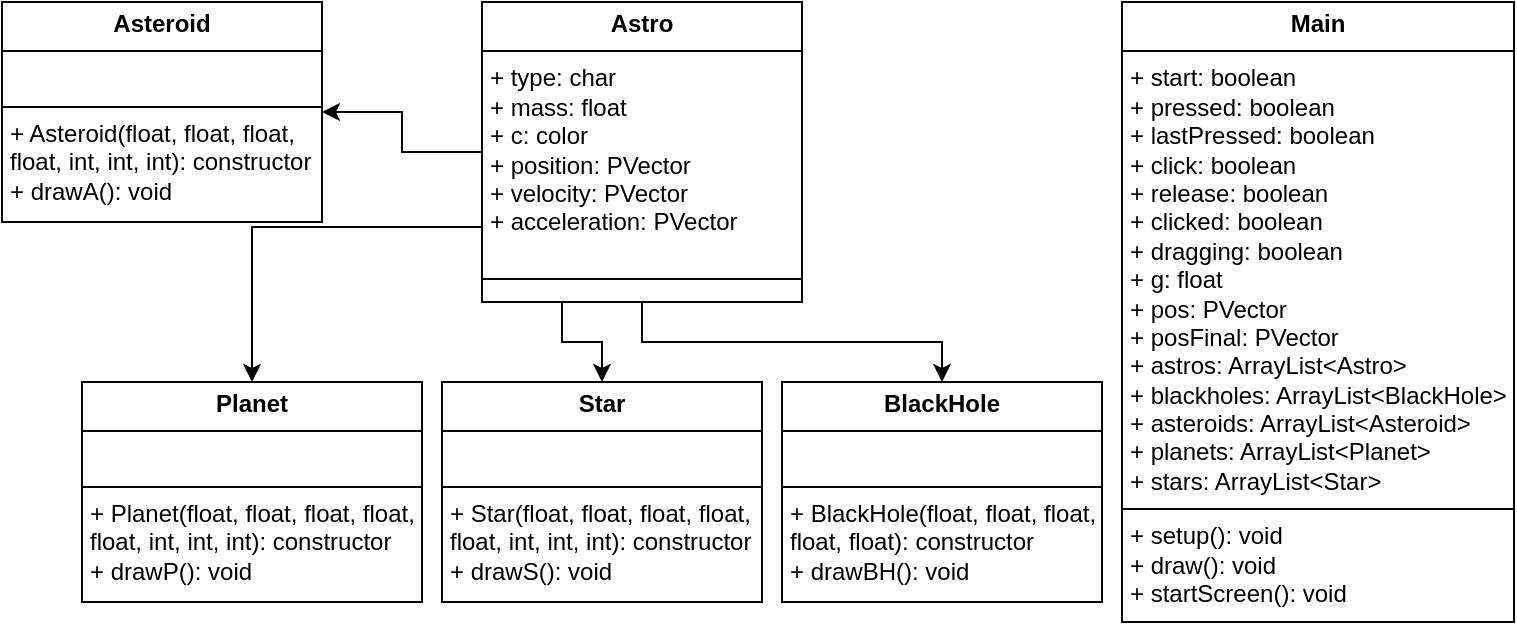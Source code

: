 <mxfile version="24.4.4" type="github">
  <diagram id="C5RBs43oDa-KdzZeNtuy" name="Page-1">
    <mxGraphModel dx="1232" dy="865" grid="1" gridSize="10" guides="1" tooltips="1" connect="1" arrows="1" fold="1" page="1" pageScale="1" pageWidth="827" pageHeight="1169" math="0" shadow="0">
      <root>
        <mxCell id="WIyWlLk6GJQsqaUBKTNV-0" />
        <mxCell id="WIyWlLk6GJQsqaUBKTNV-1" parent="WIyWlLk6GJQsqaUBKTNV-0" />
        <mxCell id="wl-J_mUo92xcL2W3AzO4-4" value="&lt;p style=&quot;margin:0px;margin-top:4px;text-align:center;&quot;&gt;&lt;b&gt;Main&lt;/b&gt;&lt;/p&gt;&lt;hr size=&quot;1&quot; style=&quot;border-style:solid;&quot;&gt;&lt;p style=&quot;margin:0px;margin-left:4px;&quot;&gt;+ start: boolean&lt;/p&gt;&lt;p style=&quot;margin:0px;margin-left:4px;&quot;&gt;+ pressed: boolean&lt;/p&gt;&lt;p style=&quot;margin:0px;margin-left:4px;&quot;&gt;+ lastPressed: boolean&lt;/p&gt;&lt;p style=&quot;margin:0px;margin-left:4px;&quot;&gt;+ click: boolean&lt;/p&gt;&lt;p style=&quot;margin:0px;margin-left:4px;&quot;&gt;+ release: boolean&lt;/p&gt;&lt;p style=&quot;margin:0px;margin-left:4px;&quot;&gt;+ clicked: boolean&lt;/p&gt;&lt;p style=&quot;margin:0px;margin-left:4px;&quot;&gt;+ dragging: boolean&lt;/p&gt;&lt;p style=&quot;margin:0px;margin-left:4px;&quot;&gt;+ g: float&lt;/p&gt;&lt;p style=&quot;margin:0px;margin-left:4px;&quot;&gt;+ pos: PVector&lt;/p&gt;&lt;p style=&quot;margin:0px;margin-left:4px;&quot;&gt;+ posFinal: PVector&lt;/p&gt;&lt;p style=&quot;margin:0px;margin-left:4px;&quot;&gt;+ astros: ArrayList&amp;lt;Astro&amp;gt;&lt;/p&gt;&lt;p style=&quot;margin:0px;margin-left:4px;&quot;&gt;+ blackholes: ArrayList&amp;lt;BlackHole&amp;gt;&lt;/p&gt;&lt;p style=&quot;margin:0px;margin-left:4px;&quot;&gt;+ asteroids: ArrayList&amp;lt;Asteroid&amp;gt;&lt;/p&gt;&lt;p style=&quot;margin:0px;margin-left:4px;&quot;&gt;+ planets: ArrayList&amp;lt;Planet&amp;gt;&lt;/p&gt;&lt;p style=&quot;margin:0px;margin-left:4px;&quot;&gt;+ stars: ArrayList&amp;lt;Star&amp;gt;&lt;/p&gt;&lt;hr size=&quot;1&quot; style=&quot;border-style:solid;&quot;&gt;&lt;p style=&quot;margin:0px;margin-left:4px;&quot;&gt;+ setup(): void&lt;/p&gt;&lt;p style=&quot;margin:0px;margin-left:4px;&quot;&gt;+ draw(): void&lt;/p&gt;&lt;p style=&quot;margin:0px;margin-left:4px;&quot;&gt;+ startScreen(): void&lt;/p&gt;" style="verticalAlign=top;align=left;overflow=fill;html=1;whiteSpace=wrap;" vertex="1" parent="WIyWlLk6GJQsqaUBKTNV-1">
          <mxGeometry x="620" y="150" width="196" height="310" as="geometry" />
        </mxCell>
        <mxCell id="wl-J_mUo92xcL2W3AzO4-8" style="edgeStyle=orthogonalEdgeStyle;rounded=0;orthogonalLoop=1;jettySize=auto;html=1;" edge="1" parent="WIyWlLk6GJQsqaUBKTNV-1" source="wl-J_mUo92xcL2W3AzO4-5" target="wl-J_mUo92xcL2W3AzO4-9">
          <mxGeometry relative="1" as="geometry">
            <mxPoint x="520" y="340" as="targetPoint" />
          </mxGeometry>
        </mxCell>
        <mxCell id="wl-J_mUo92xcL2W3AzO4-11" style="edgeStyle=orthogonalEdgeStyle;rounded=0;orthogonalLoop=1;jettySize=auto;html=1;exitX=0.25;exitY=1;exitDx=0;exitDy=0;entryX=0.5;entryY=0;entryDx=0;entryDy=0;" edge="1" parent="WIyWlLk6GJQsqaUBKTNV-1" source="wl-J_mUo92xcL2W3AzO4-5" target="wl-J_mUo92xcL2W3AzO4-10">
          <mxGeometry relative="1" as="geometry" />
        </mxCell>
        <mxCell id="wl-J_mUo92xcL2W3AzO4-13" style="edgeStyle=orthogonalEdgeStyle;rounded=0;orthogonalLoop=1;jettySize=auto;html=1;exitX=0;exitY=0.75;exitDx=0;exitDy=0;entryX=0.5;entryY=0;entryDx=0;entryDy=0;" edge="1" parent="WIyWlLk6GJQsqaUBKTNV-1" source="wl-J_mUo92xcL2W3AzO4-5" target="wl-J_mUo92xcL2W3AzO4-12">
          <mxGeometry relative="1" as="geometry" />
        </mxCell>
        <mxCell id="wl-J_mUo92xcL2W3AzO4-15" style="edgeStyle=orthogonalEdgeStyle;rounded=0;orthogonalLoop=1;jettySize=auto;html=1;entryX=1;entryY=0.5;entryDx=0;entryDy=0;" edge="1" parent="WIyWlLk6GJQsqaUBKTNV-1" source="wl-J_mUo92xcL2W3AzO4-5" target="wl-J_mUo92xcL2W3AzO4-14">
          <mxGeometry relative="1" as="geometry" />
        </mxCell>
        <mxCell id="wl-J_mUo92xcL2W3AzO4-5" value="&lt;p style=&quot;margin:0px;margin-top:4px;text-align:center;&quot;&gt;&lt;b&gt;Astro&lt;/b&gt;&lt;/p&gt;&lt;hr size=&quot;1&quot; style=&quot;border-style:solid;&quot;&gt;&lt;p style=&quot;margin:0px;margin-left:4px;&quot;&gt;+ type: char&lt;/p&gt;&lt;p style=&quot;margin:0px;margin-left:4px;&quot;&gt;+ mass: float&lt;/p&gt;&lt;p style=&quot;margin:0px;margin-left:4px;&quot;&gt;+ c: color&lt;/p&gt;&lt;p style=&quot;margin:0px;margin-left:4px;&quot;&gt;+ position: PVector&lt;/p&gt;&lt;p style=&quot;margin:0px;margin-left:4px;&quot;&gt;+ velocity: PVector&lt;/p&gt;&lt;p style=&quot;margin:0px;margin-left:4px;&quot;&gt;+ acceleration: PVector&lt;/p&gt;&lt;p style=&quot;margin:0px;margin-left:4px;&quot;&gt;&lt;br&gt;&lt;/p&gt;&lt;hr size=&quot;1&quot; style=&quot;border-style:solid;&quot;&gt;&lt;p style=&quot;margin:0px;margin-left:4px;&quot;&gt;&lt;br&gt;&lt;/p&gt;" style="verticalAlign=top;align=left;overflow=fill;html=1;whiteSpace=wrap;" vertex="1" parent="WIyWlLk6GJQsqaUBKTNV-1">
          <mxGeometry x="300" y="150" width="160" height="150" as="geometry" />
        </mxCell>
        <mxCell id="wl-J_mUo92xcL2W3AzO4-9" value="&lt;p style=&quot;margin:0px;margin-top:4px;text-align:center;&quot;&gt;&lt;b&gt;BlackHole&lt;/b&gt;&lt;/p&gt;&lt;hr size=&quot;1&quot; style=&quot;border-style:solid;&quot;&gt;&lt;p style=&quot;margin:0px;margin-left:4px;&quot;&gt;&lt;br&gt;&lt;/p&gt;&lt;hr size=&quot;1&quot; style=&quot;border-style:solid;&quot;&gt;&lt;p style=&quot;margin:0px;margin-left:4px;&quot;&gt;+ BlackHole(float, float, float, float, float): constructor&lt;/p&gt;&lt;p style=&quot;margin:0px;margin-left:4px;&quot;&gt;+ drawBH(): void&lt;/p&gt;" style="verticalAlign=top;align=left;overflow=fill;html=1;whiteSpace=wrap;" vertex="1" parent="WIyWlLk6GJQsqaUBKTNV-1">
          <mxGeometry x="450" y="340" width="160" height="110" as="geometry" />
        </mxCell>
        <mxCell id="wl-J_mUo92xcL2W3AzO4-10" value="&lt;p style=&quot;margin:0px;margin-top:4px;text-align:center;&quot;&gt;&lt;b&gt;Star&lt;/b&gt;&lt;/p&gt;&lt;hr size=&quot;1&quot; style=&quot;border-style:solid;&quot;&gt;&lt;p style=&quot;margin:0px;margin-left:4px;&quot;&gt;&lt;br&gt;&lt;/p&gt;&lt;hr size=&quot;1&quot; style=&quot;border-style:solid;&quot;&gt;&lt;p style=&quot;margin:0px;margin-left:4px;&quot;&gt;+ Star(float, float, float, float, float, int, int, int): constructor&lt;/p&gt;&lt;p style=&quot;margin:0px;margin-left:4px;&quot;&gt;+ drawS(): void&lt;/p&gt;" style="verticalAlign=top;align=left;overflow=fill;html=1;whiteSpace=wrap;" vertex="1" parent="WIyWlLk6GJQsqaUBKTNV-1">
          <mxGeometry x="280" y="340" width="160" height="110" as="geometry" />
        </mxCell>
        <mxCell id="wl-J_mUo92xcL2W3AzO4-12" value="&lt;p style=&quot;margin:0px;margin-top:4px;text-align:center;&quot;&gt;&lt;b&gt;Planet&lt;/b&gt;&lt;/p&gt;&lt;hr size=&quot;1&quot; style=&quot;border-style:solid;&quot;&gt;&lt;p style=&quot;margin:0px;margin-left:4px;&quot;&gt;&lt;br&gt;&lt;/p&gt;&lt;hr size=&quot;1&quot; style=&quot;border-style:solid;&quot;&gt;&lt;p style=&quot;margin:0px;margin-left:4px;&quot;&gt;+ Planet(float, float, float, float, float, int, int, int): constructor&lt;/p&gt;&lt;p style=&quot;margin:0px;margin-left:4px;&quot;&gt;+ drawP(): void&lt;/p&gt;" style="verticalAlign=top;align=left;overflow=fill;html=1;whiteSpace=wrap;" vertex="1" parent="WIyWlLk6GJQsqaUBKTNV-1">
          <mxGeometry x="100" y="340" width="170" height="110" as="geometry" />
        </mxCell>
        <mxCell id="wl-J_mUo92xcL2W3AzO4-14" value="&lt;p style=&quot;margin:0px;margin-top:4px;text-align:center;&quot;&gt;&lt;b&gt;Asteroid&lt;/b&gt;&lt;/p&gt;&lt;hr size=&quot;1&quot; style=&quot;border-style:solid;&quot;&gt;&lt;p style=&quot;margin:0px;margin-left:4px;&quot;&gt;&lt;br&gt;&lt;/p&gt;&lt;hr size=&quot;1&quot; style=&quot;border-style:solid;&quot;&gt;&lt;p style=&quot;margin:0px;margin-left:4px;&quot;&gt;+ Asteroid&lt;span style=&quot;background-color: initial;&quot;&gt;(float, float, float, float, int, int, int): constructor&lt;/span&gt;&lt;/p&gt;&lt;p style=&quot;margin:0px;margin-left:4px;&quot;&gt;&lt;span style=&quot;background-color: initial;&quot;&gt;+ drawA(): void&lt;/span&gt;&lt;/p&gt;" style="verticalAlign=top;align=left;overflow=fill;html=1;whiteSpace=wrap;" vertex="1" parent="WIyWlLk6GJQsqaUBKTNV-1">
          <mxGeometry x="60" y="150" width="160" height="110" as="geometry" />
        </mxCell>
      </root>
    </mxGraphModel>
  </diagram>
</mxfile>
